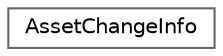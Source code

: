 digraph "Graphical Class Hierarchy"
{
 // INTERACTIVE_SVG=YES
 // LATEX_PDF_SIZE
  bgcolor="transparent";
  edge [fontname=Helvetica,fontsize=10,labelfontname=Helvetica,labelfontsize=10];
  node [fontname=Helvetica,fontsize=10,shape=box,height=0.2,width=0.4];
  rankdir="LR";
  Node0 [id="Node000000",label="AssetChangeInfo",height=0.2,width=0.4,color="grey40", fillcolor="white", style="filled",URL="$df/d6f/structAssetChangeInfo.html",tooltip=" "];
}
